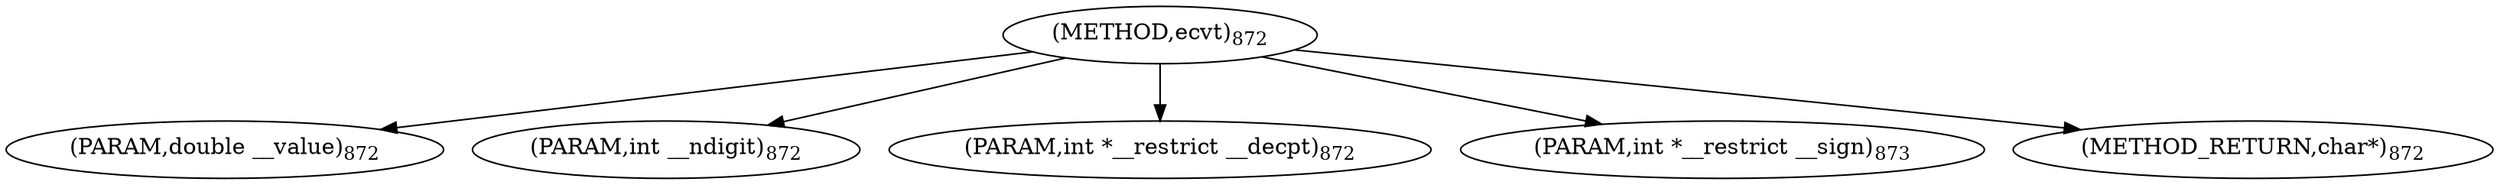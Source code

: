 digraph "ecvt" {  
"33364" [label = <(METHOD,ecvt)<SUB>872</SUB>> ]
"33365" [label = <(PARAM,double __value)<SUB>872</SUB>> ]
"33366" [label = <(PARAM,int __ndigit)<SUB>872</SUB>> ]
"33367" [label = <(PARAM,int *__restrict __decpt)<SUB>872</SUB>> ]
"33368" [label = <(PARAM,int *__restrict __sign)<SUB>873</SUB>> ]
"33369" [label = <(METHOD_RETURN,char*)<SUB>872</SUB>> ]
  "33364" -> "33365" 
  "33364" -> "33366" 
  "33364" -> "33367" 
  "33364" -> "33368" 
  "33364" -> "33369" 
}
